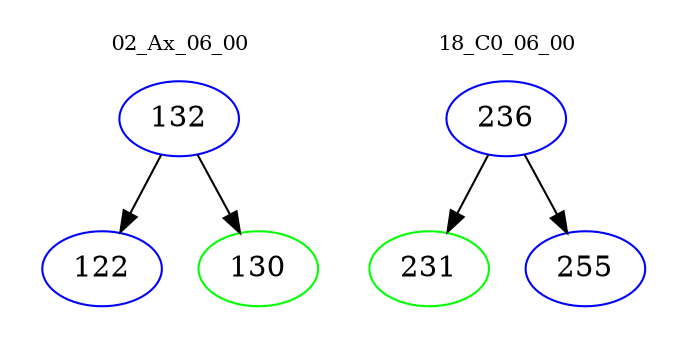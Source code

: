 digraph{
subgraph cluster_0 {
color = white
label = "02_Ax_06_00";
fontsize=10;
T0_132 [label="132", color="blue"]
T0_132 -> T0_122 [color="black"]
T0_122 [label="122", color="blue"]
T0_132 -> T0_130 [color="black"]
T0_130 [label="130", color="green"]
}
subgraph cluster_1 {
color = white
label = "18_C0_06_00";
fontsize=10;
T1_236 [label="236", color="blue"]
T1_236 -> T1_231 [color="black"]
T1_231 [label="231", color="green"]
T1_236 -> T1_255 [color="black"]
T1_255 [label="255", color="blue"]
}
}
